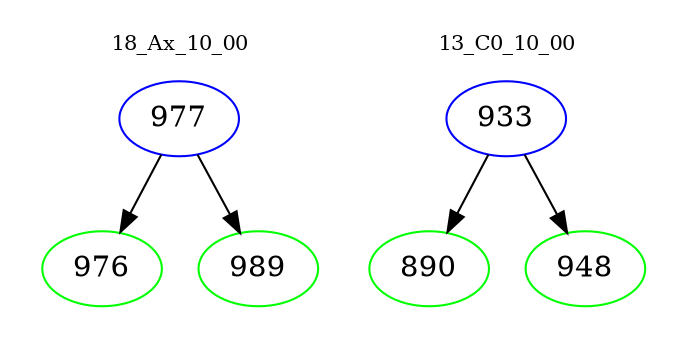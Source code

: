 digraph{
subgraph cluster_0 {
color = white
label = "18_Ax_10_00";
fontsize=10;
T0_977 [label="977", color="blue"]
T0_977 -> T0_976 [color="black"]
T0_976 [label="976", color="green"]
T0_977 -> T0_989 [color="black"]
T0_989 [label="989", color="green"]
}
subgraph cluster_1 {
color = white
label = "13_C0_10_00";
fontsize=10;
T1_933 [label="933", color="blue"]
T1_933 -> T1_890 [color="black"]
T1_890 [label="890", color="green"]
T1_933 -> T1_948 [color="black"]
T1_948 [label="948", color="green"]
}
}
